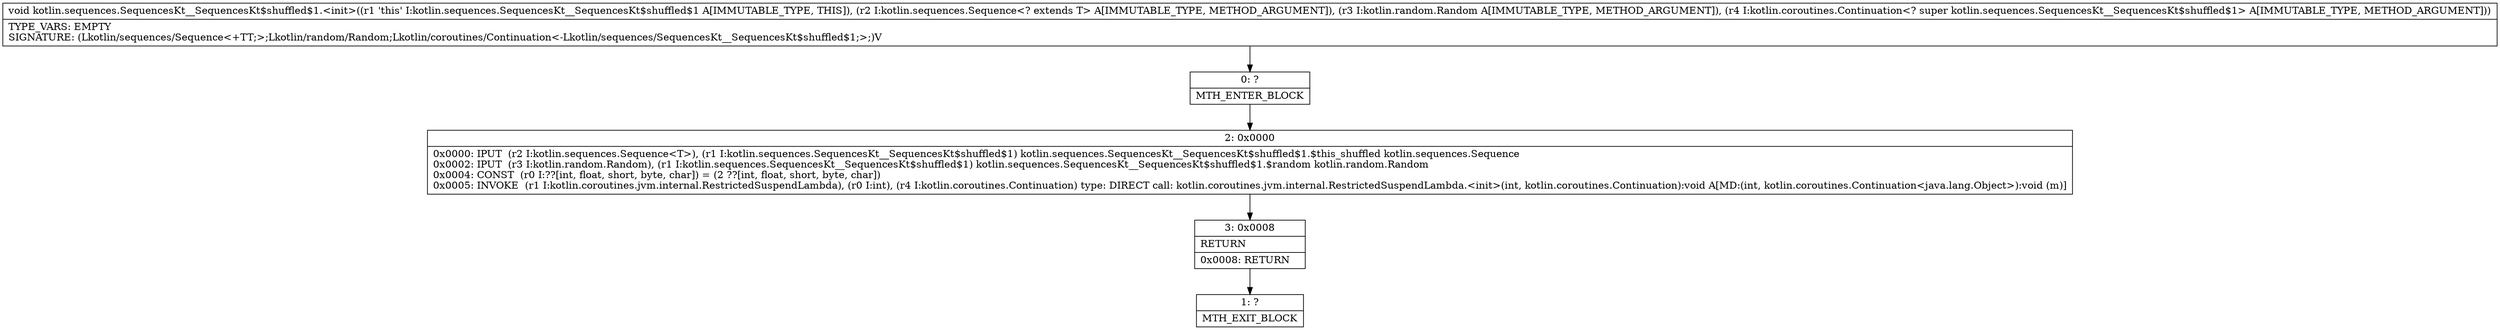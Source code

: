 digraph "CFG forkotlin.sequences.SequencesKt__SequencesKt$shuffled$1.\<init\>(Lkotlin\/sequences\/Sequence;Lkotlin\/random\/Random;Lkotlin\/coroutines\/Continuation;)V" {
Node_0 [shape=record,label="{0\:\ ?|MTH_ENTER_BLOCK\l}"];
Node_2 [shape=record,label="{2\:\ 0x0000|0x0000: IPUT  (r2 I:kotlin.sequences.Sequence\<T\>), (r1 I:kotlin.sequences.SequencesKt__SequencesKt$shuffled$1) kotlin.sequences.SequencesKt__SequencesKt$shuffled$1.$this_shuffled kotlin.sequences.Sequence \l0x0002: IPUT  (r3 I:kotlin.random.Random), (r1 I:kotlin.sequences.SequencesKt__SequencesKt$shuffled$1) kotlin.sequences.SequencesKt__SequencesKt$shuffled$1.$random kotlin.random.Random \l0x0004: CONST  (r0 I:??[int, float, short, byte, char]) = (2 ??[int, float, short, byte, char]) \l0x0005: INVOKE  (r1 I:kotlin.coroutines.jvm.internal.RestrictedSuspendLambda), (r0 I:int), (r4 I:kotlin.coroutines.Continuation) type: DIRECT call: kotlin.coroutines.jvm.internal.RestrictedSuspendLambda.\<init\>(int, kotlin.coroutines.Continuation):void A[MD:(int, kotlin.coroutines.Continuation\<java.lang.Object\>):void (m)]\l}"];
Node_3 [shape=record,label="{3\:\ 0x0008|RETURN\l|0x0008: RETURN   \l}"];
Node_1 [shape=record,label="{1\:\ ?|MTH_EXIT_BLOCK\l}"];
MethodNode[shape=record,label="{void kotlin.sequences.SequencesKt__SequencesKt$shuffled$1.\<init\>((r1 'this' I:kotlin.sequences.SequencesKt__SequencesKt$shuffled$1 A[IMMUTABLE_TYPE, THIS]), (r2 I:kotlin.sequences.Sequence\<? extends T\> A[IMMUTABLE_TYPE, METHOD_ARGUMENT]), (r3 I:kotlin.random.Random A[IMMUTABLE_TYPE, METHOD_ARGUMENT]), (r4 I:kotlin.coroutines.Continuation\<? super kotlin.sequences.SequencesKt__SequencesKt$shuffled$1\> A[IMMUTABLE_TYPE, METHOD_ARGUMENT]))  | TYPE_VARS: EMPTY\lSIGNATURE: (Lkotlin\/sequences\/Sequence\<+TT;\>;Lkotlin\/random\/Random;Lkotlin\/coroutines\/Continuation\<\-Lkotlin\/sequences\/SequencesKt__SequencesKt$shuffled$1;\>;)V\l}"];
MethodNode -> Node_0;Node_0 -> Node_2;
Node_2 -> Node_3;
Node_3 -> Node_1;
}

